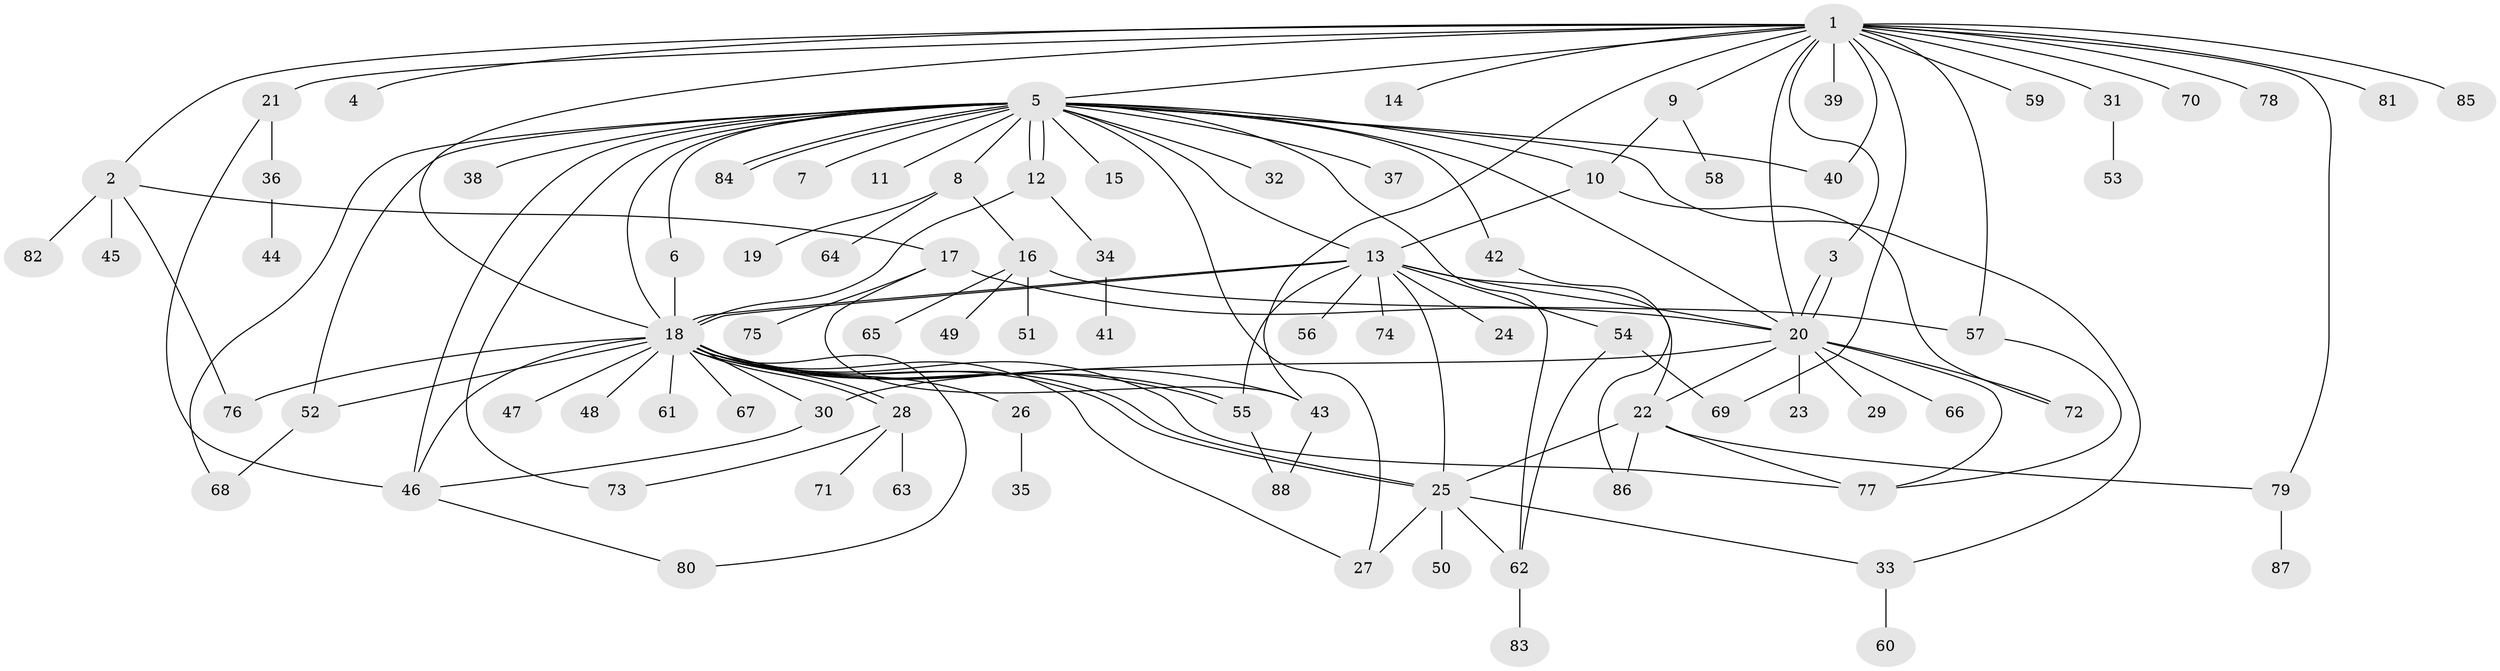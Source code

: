 // Generated by graph-tools (version 1.1) at 2025/01/03/09/25 03:01:52]
// undirected, 88 vertices, 134 edges
graph export_dot {
graph [start="1"]
  node [color=gray90,style=filled];
  1;
  2;
  3;
  4;
  5;
  6;
  7;
  8;
  9;
  10;
  11;
  12;
  13;
  14;
  15;
  16;
  17;
  18;
  19;
  20;
  21;
  22;
  23;
  24;
  25;
  26;
  27;
  28;
  29;
  30;
  31;
  32;
  33;
  34;
  35;
  36;
  37;
  38;
  39;
  40;
  41;
  42;
  43;
  44;
  45;
  46;
  47;
  48;
  49;
  50;
  51;
  52;
  53;
  54;
  55;
  56;
  57;
  58;
  59;
  60;
  61;
  62;
  63;
  64;
  65;
  66;
  67;
  68;
  69;
  70;
  71;
  72;
  73;
  74;
  75;
  76;
  77;
  78;
  79;
  80;
  81;
  82;
  83;
  84;
  85;
  86;
  87;
  88;
  1 -- 2;
  1 -- 3;
  1 -- 4;
  1 -- 5;
  1 -- 9;
  1 -- 14;
  1 -- 18;
  1 -- 20;
  1 -- 21;
  1 -- 31;
  1 -- 39;
  1 -- 40;
  1 -- 43;
  1 -- 57;
  1 -- 59;
  1 -- 69;
  1 -- 70;
  1 -- 78;
  1 -- 79;
  1 -- 81;
  1 -- 85;
  2 -- 17;
  2 -- 45;
  2 -- 76;
  2 -- 82;
  3 -- 20;
  3 -- 20;
  5 -- 6;
  5 -- 7;
  5 -- 8;
  5 -- 10;
  5 -- 11;
  5 -- 12;
  5 -- 12;
  5 -- 13;
  5 -- 15;
  5 -- 18;
  5 -- 20;
  5 -- 27;
  5 -- 32;
  5 -- 33;
  5 -- 37;
  5 -- 38;
  5 -- 40;
  5 -- 42;
  5 -- 46;
  5 -- 52;
  5 -- 62;
  5 -- 68;
  5 -- 73;
  5 -- 84;
  5 -- 84;
  6 -- 18;
  8 -- 16;
  8 -- 19;
  8 -- 64;
  9 -- 10;
  9 -- 58;
  10 -- 13;
  10 -- 72;
  12 -- 18;
  12 -- 34;
  13 -- 18;
  13 -- 18;
  13 -- 20;
  13 -- 22;
  13 -- 24;
  13 -- 25;
  13 -- 54;
  13 -- 55;
  13 -- 56;
  13 -- 74;
  16 -- 49;
  16 -- 51;
  16 -- 57;
  16 -- 65;
  17 -- 20;
  17 -- 43;
  17 -- 75;
  18 -- 25;
  18 -- 25;
  18 -- 26;
  18 -- 27;
  18 -- 28;
  18 -- 28;
  18 -- 30;
  18 -- 43;
  18 -- 46;
  18 -- 47;
  18 -- 48;
  18 -- 52;
  18 -- 55;
  18 -- 55;
  18 -- 61;
  18 -- 67;
  18 -- 76;
  18 -- 77;
  18 -- 80;
  20 -- 22;
  20 -- 23;
  20 -- 29;
  20 -- 30;
  20 -- 66;
  20 -- 72;
  20 -- 77;
  21 -- 36;
  21 -- 46;
  22 -- 25;
  22 -- 77;
  22 -- 79;
  22 -- 86;
  25 -- 27;
  25 -- 33;
  25 -- 50;
  25 -- 62;
  26 -- 35;
  28 -- 63;
  28 -- 71;
  28 -- 73;
  30 -- 46;
  31 -- 53;
  33 -- 60;
  34 -- 41;
  36 -- 44;
  42 -- 86;
  43 -- 88;
  46 -- 80;
  52 -- 68;
  54 -- 62;
  54 -- 69;
  55 -- 88;
  57 -- 77;
  62 -- 83;
  79 -- 87;
}
